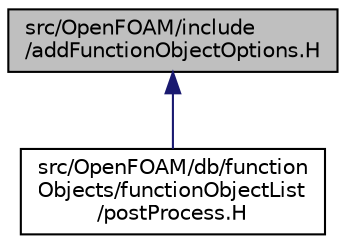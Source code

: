 digraph "src/OpenFOAM/include/addFunctionObjectOptions.H"
{
  bgcolor="transparent";
  edge [fontname="Helvetica",fontsize="10",labelfontname="Helvetica",labelfontsize="10"];
  node [fontname="Helvetica",fontsize="10",shape=record];
  Node2 [label="src/OpenFOAM/include\l/addFunctionObjectOptions.H",height=0.2,width=0.4,color="black", fillcolor="grey75", style="filled", fontcolor="black"];
  Node2 -> Node3 [dir="back",color="midnightblue",fontsize="10",style="solid",fontname="Helvetica"];
  Node3 [label="src/OpenFOAM/db/function\lObjects/functionObjectList\l/postProcess.H",height=0.2,width=0.4,color="black",URL="$a09659.html",tooltip="Execute application functionObjects to post-process existing results. "];
}
